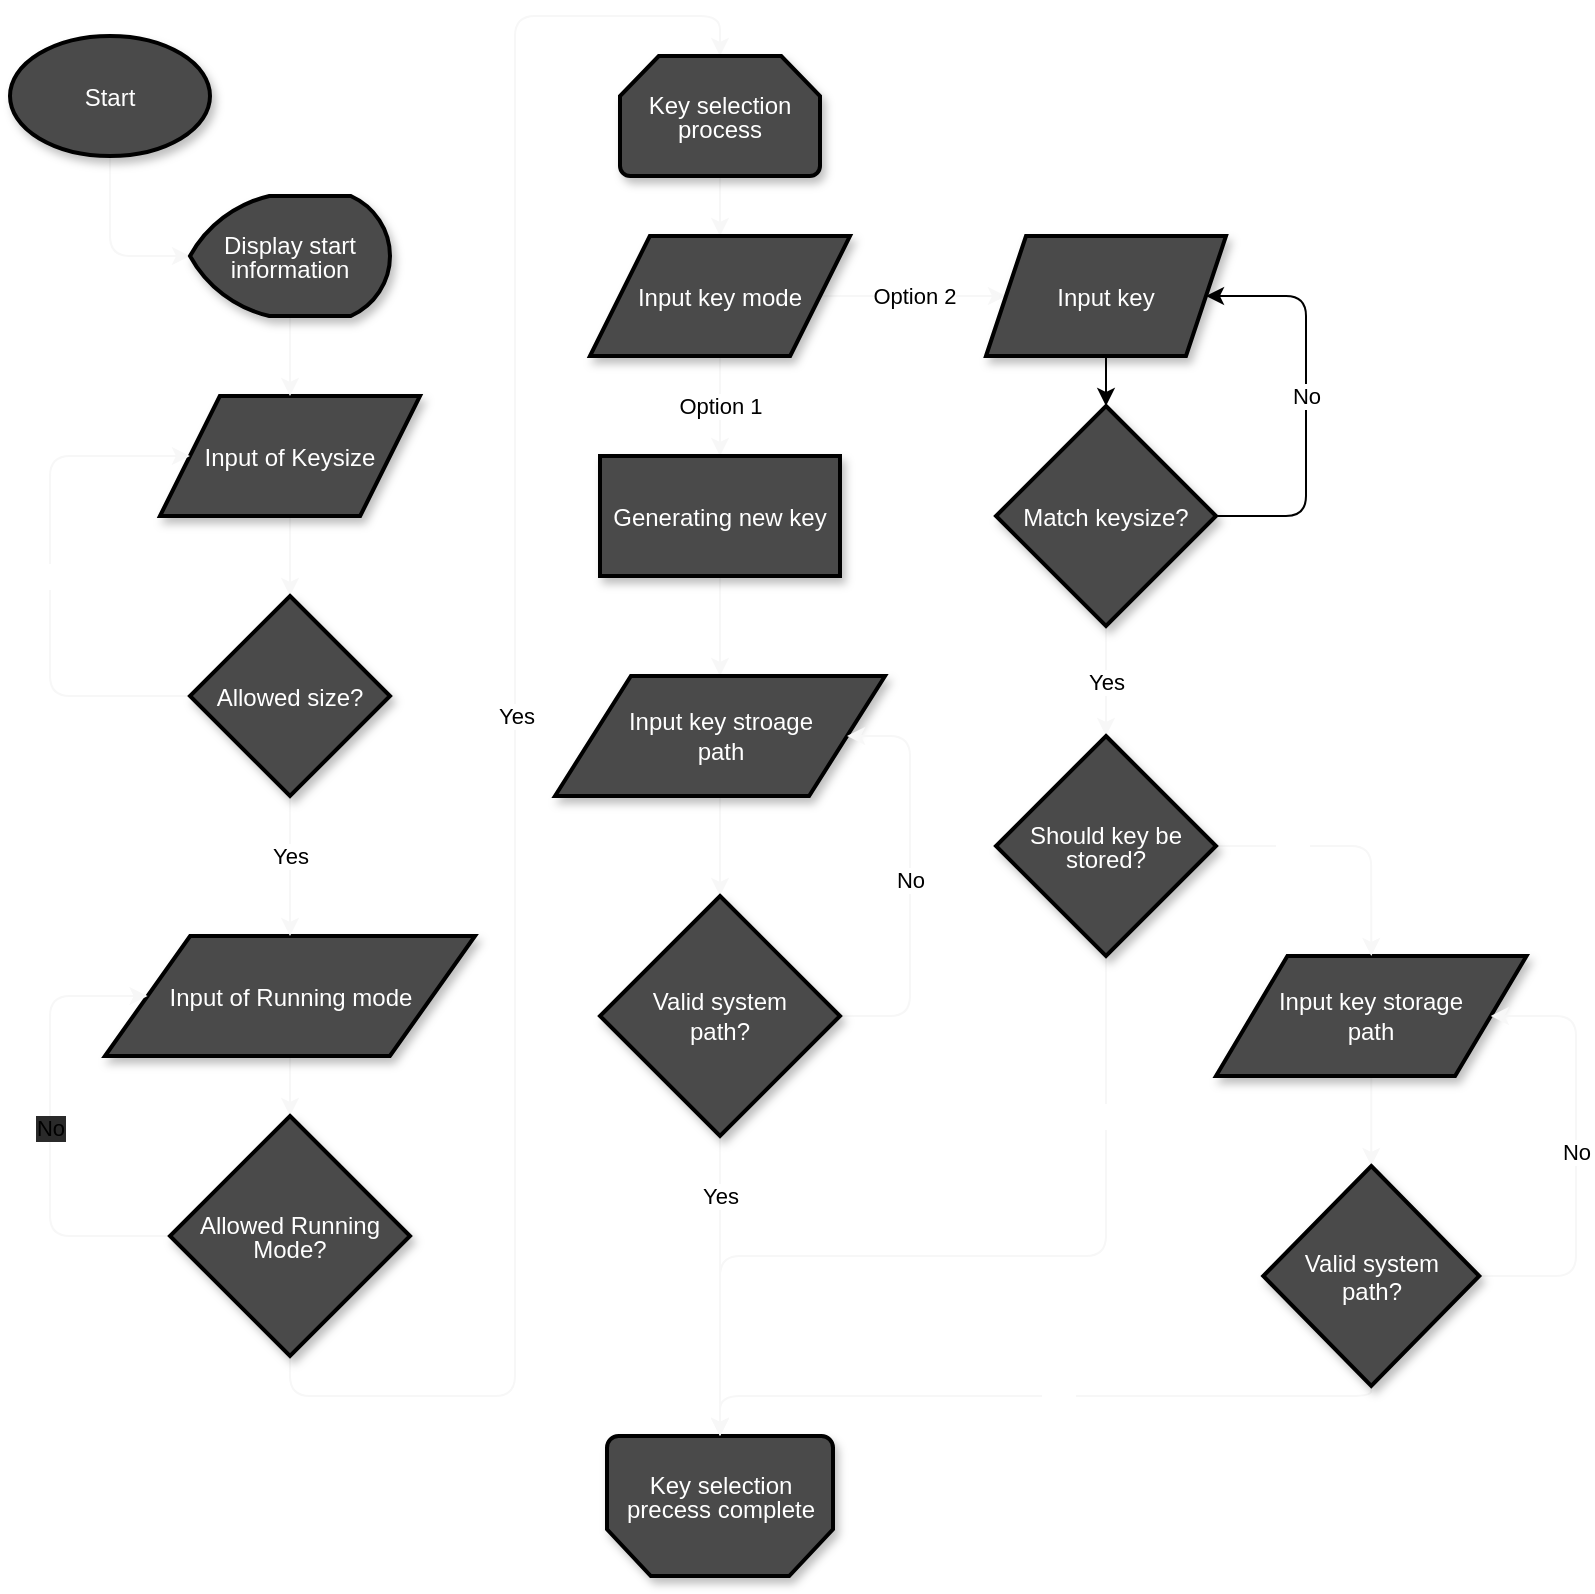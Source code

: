 <mxfile>
    <diagram id="H9m8d8st6nDVXjEdukmi" name="Page-1">
        <mxGraphModel dx="1820" dy="833" grid="1" gridSize="10" guides="1" tooltips="1" connect="1" arrows="1" fold="1" page="0" pageScale="1" pageWidth="827" pageHeight="1169" background="none" math="0" shadow="0">
            <root>
                <mxCell id="0"/>
                <mxCell id="1" parent="0"/>
                <mxCell id="gntVJ8dgjInROj-hFV2t-13" style="edgeStyle=orthogonalEdgeStyle;rounded=1;orthogonalLoop=1;jettySize=auto;html=1;exitX=0.5;exitY=1;exitDx=0;exitDy=0;entryX=0.5;entryY=0;entryDx=0;entryDy=0;entryPerimeter=0;labelBackgroundColor=none;fontColor=default;strokeColor=#F7F7F7;labelBorderColor=none;shadow=0;sketch=0;" parent="1" source="gntVJ8dgjInROj-hFV2t-1" target="gntVJ8dgjInROj-hFV2t-12" edge="1">
                    <mxGeometry relative="1" as="geometry"/>
                </mxCell>
                <mxCell id="gntVJ8dgjInROj-hFV2t-1" value="&lt;p style=&quot;line-height: 1;&quot;&gt;Input of Keysize&lt;/p&gt;" style="shape=parallelogram;html=1;strokeWidth=2;perimeter=parallelogramPerimeter;whiteSpace=wrap;rounded=0;arcSize=12;size=0.23;labelBackgroundColor=none;fontColor=#FFFFFF;fillColor=#4A4A4A;labelBorderColor=none;shadow=1;" parent="1" vertex="1">
                    <mxGeometry x="87" y="200" width="130" height="60" as="geometry"/>
                </mxCell>
                <mxCell id="gntVJ8dgjInROj-hFV2t-6" style="edgeStyle=orthogonalEdgeStyle;rounded=1;orthogonalLoop=1;jettySize=auto;html=1;exitX=0.5;exitY=1;exitDx=0;exitDy=0;exitPerimeter=0;entryX=0;entryY=0.5;entryDx=0;entryDy=0;entryPerimeter=0;labelBackgroundColor=none;fontColor=default;strokeColor=#F7F7F7;labelBorderColor=none;shadow=0;sketch=0;" parent="1" source="gntVJ8dgjInROj-hFV2t-3" target="gntVJ8dgjInROj-hFV2t-5" edge="1">
                    <mxGeometry relative="1" as="geometry"/>
                </mxCell>
                <mxCell id="gntVJ8dgjInROj-hFV2t-3" value="&lt;p style=&quot;line-height: 1;&quot;&gt;Start&lt;/p&gt;" style="strokeWidth=2;html=1;shape=mxgraph.flowchart.start_1;whiteSpace=wrap;rounded=0;labelBackgroundColor=none;fontColor=#FFFFFF;fillColor=#4A4A4A;labelBorderColor=none;shadow=1;" parent="1" vertex="1">
                    <mxGeometry x="12" y="20" width="100" height="60" as="geometry"/>
                </mxCell>
                <mxCell id="gntVJ8dgjInROj-hFV2t-7" value="" style="edgeStyle=orthogonalEdgeStyle;rounded=1;orthogonalLoop=1;jettySize=auto;html=1;labelBackgroundColor=none;fontColor=default;strokeColor=#F7F7F7;labelBorderColor=none;shadow=0;sketch=0;" parent="1" source="gntVJ8dgjInROj-hFV2t-5" target="gntVJ8dgjInROj-hFV2t-1" edge="1">
                    <mxGeometry relative="1" as="geometry"/>
                </mxCell>
                <mxCell id="gntVJ8dgjInROj-hFV2t-5" value="&lt;p style=&quot;line-height: 1;&quot;&gt;Display start information&lt;/p&gt;" style="strokeWidth=2;html=1;shape=mxgraph.flowchart.display;whiteSpace=wrap;rounded=0;labelBackgroundColor=none;fontColor=#FFFFFF;fillColor=#4A4A4A;labelBorderColor=none;shadow=1;" parent="1" vertex="1">
                    <mxGeometry x="102" y="100" width="100" height="60" as="geometry"/>
                </mxCell>
                <mxCell id="gntVJ8dgjInROj-hFV2t-21" style="edgeStyle=orthogonalEdgeStyle;rounded=1;orthogonalLoop=1;jettySize=auto;html=1;exitX=0.5;exitY=1;exitDx=0;exitDy=0;entryX=0.5;entryY=0;entryDx=0;entryDy=0;entryPerimeter=0;labelBackgroundColor=none;fontColor=default;strokeColor=#F7F7F7;labelBorderColor=none;shadow=0;sketch=0;" parent="1" source="gntVJ8dgjInROj-hFV2t-8" target="gntVJ8dgjInROj-hFV2t-20" edge="1">
                    <mxGeometry relative="1" as="geometry"/>
                </mxCell>
                <mxCell id="gntVJ8dgjInROj-hFV2t-8" value="&lt;p style=&quot;line-height: 1;&quot;&gt;Input of Running mode&lt;/p&gt;" style="shape=parallelogram;html=1;strokeWidth=2;perimeter=parallelogramPerimeter;whiteSpace=wrap;rounded=0;arcSize=12;size=0.23;labelBackgroundColor=none;fontColor=#FFFFFF;fillColor=#4A4A4A;labelBorderColor=none;shadow=1;" parent="1" vertex="1">
                    <mxGeometry x="59.5" y="470" width="185" height="60" as="geometry"/>
                </mxCell>
                <mxCell id="gntVJ8dgjInROj-hFV2t-17" style="edgeStyle=orthogonalEdgeStyle;rounded=1;orthogonalLoop=1;jettySize=auto;html=1;exitX=0;exitY=0.5;exitDx=0;exitDy=0;exitPerimeter=0;entryX=0;entryY=0.5;entryDx=0;entryDy=0;labelBackgroundColor=none;fontColor=default;strokeColor=#F7F7F7;labelBorderColor=none;shadow=0;sketch=0;" parent="1" source="gntVJ8dgjInROj-hFV2t-12" target="gntVJ8dgjInROj-hFV2t-1" edge="1">
                    <mxGeometry relative="1" as="geometry">
                        <Array as="points">
                            <mxPoint x="32" y="350"/>
                            <mxPoint x="32" y="230"/>
                        </Array>
                    </mxGeometry>
                </mxCell>
                <mxCell id="gntVJ8dgjInROj-hFV2t-18" value="No" style="edgeLabel;html=1;align=center;verticalAlign=middle;resizable=0;points=[];rounded=0;labelBackgroundColor=default;fontColor=#FFFFFF;" parent="gntVJ8dgjInROj-hFV2t-17" vertex="1" connectable="0">
                    <mxGeometry x="0.123" relative="1" as="geometry">
                        <mxPoint y="16" as="offset"/>
                    </mxGeometry>
                </mxCell>
                <mxCell id="gntVJ8dgjInROj-hFV2t-19" value="Yes" style="edgeStyle=orthogonalEdgeStyle;rounded=1;orthogonalLoop=1;jettySize=auto;html=1;exitX=0.5;exitY=1;exitDx=0;exitDy=0;exitPerimeter=0;entryX=0.5;entryY=0;entryDx=0;entryDy=0;labelBackgroundColor=default;fontColor=default;strokeColor=#F7F7F7;labelBorderColor=none;shadow=0;sketch=0;" parent="1" source="gntVJ8dgjInROj-hFV2t-12" target="gntVJ8dgjInROj-hFV2t-8" edge="1">
                    <mxGeometry x="-0.143" relative="1" as="geometry">
                        <Array as="points">
                            <mxPoint x="152" y="430"/>
                            <mxPoint x="152" y="430"/>
                        </Array>
                        <mxPoint as="offset"/>
                    </mxGeometry>
                </mxCell>
                <mxCell id="gntVJ8dgjInROj-hFV2t-12" value="&lt;p style=&quot;line-height: 1;&quot;&gt;Allowed size?&lt;/p&gt;" style="strokeWidth=2;html=1;shape=mxgraph.flowchart.decision;whiteSpace=wrap;rounded=0;labelBackgroundColor=none;fontColor=#FFFFFF;fillColor=#4A4A4A;labelBorderColor=none;shadow=1;" parent="1" vertex="1">
                    <mxGeometry x="102" y="300" width="100" height="100" as="geometry"/>
                </mxCell>
                <mxCell id="gntVJ8dgjInROj-hFV2t-22" value="No" style="edgeStyle=orthogonalEdgeStyle;rounded=1;orthogonalLoop=1;jettySize=auto;html=1;exitX=0;exitY=0.5;exitDx=0;exitDy=0;exitPerimeter=0;entryX=0;entryY=0.5;entryDx=0;entryDy=0;labelBackgroundColor=#2A2A2A;fontColor=default;strokeColor=#F7F7F7;labelBorderColor=none;shadow=0;sketch=0;" parent="1" source="gntVJ8dgjInROj-hFV2t-20" target="gntVJ8dgjInROj-hFV2t-8" edge="1">
                    <mxGeometry relative="1" as="geometry">
                        <Array as="points">
                            <mxPoint x="32" y="620"/>
                            <mxPoint x="32" y="500"/>
                        </Array>
                    </mxGeometry>
                </mxCell>
                <mxCell id="gntVJ8dgjInROj-hFV2t-23" value="Yes" style="edgeStyle=orthogonalEdgeStyle;rounded=1;orthogonalLoop=1;jettySize=auto;html=1;exitX=0.5;exitY=1;exitDx=0;exitDy=0;exitPerimeter=0;entryX=0.5;entryY=0;entryDx=0;entryDy=0;entryPerimeter=0;strokeColor=#F7F7F7;labelBackgroundColor=default;fontColor=default;labelBorderColor=none;shadow=0;sketch=0;" parent="1" source="gntVJ8dgjInROj-hFV2t-20" target="gntVJ8dgjInROj-hFV2t-24" edge="1">
                    <mxGeometry relative="1" as="geometry">
                        <mxPoint x="152" y="750" as="targetPoint"/>
                    </mxGeometry>
                </mxCell>
                <mxCell id="gntVJ8dgjInROj-hFV2t-20" value="&lt;p style=&quot;line-height: 1;&quot;&gt;Allowed Running Mode?&lt;/p&gt;" style="strokeWidth=2;html=1;shape=mxgraph.flowchart.decision;whiteSpace=wrap;rounded=0;labelBackgroundColor=none;fontColor=#FFFFFF;fillColor=#4A4A4A;labelBorderColor=none;shadow=1;" parent="1" vertex="1">
                    <mxGeometry x="92" y="560" width="120" height="120" as="geometry"/>
                </mxCell>
                <mxCell id="blQwZ5daZIb1DBa3NWW6-3" style="edgeStyle=orthogonalEdgeStyle;rounded=1;orthogonalLoop=1;jettySize=auto;html=1;exitX=0.5;exitY=1;exitDx=0;exitDy=0;exitPerimeter=0;entryX=0.5;entryY=0;entryDx=0;entryDy=0;labelBackgroundColor=none;fontColor=default;strokeColor=#F7F7F7;labelBorderColor=none;shadow=0;sketch=0;" parent="1" source="gntVJ8dgjInROj-hFV2t-24" target="blQwZ5daZIb1DBa3NWW6-2" edge="1">
                    <mxGeometry relative="1" as="geometry"/>
                </mxCell>
                <mxCell id="gntVJ8dgjInROj-hFV2t-24" value="&lt;p style=&quot;line-height: 1;&quot;&gt;Key selection process&lt;/p&gt;" style="strokeWidth=2;html=1;shape=mxgraph.flowchart.loop_limit;whiteSpace=wrap;rounded=0;labelBackgroundColor=none;fontColor=#FFFFFF;fillColor=#4A4A4A;labelBorderColor=none;shadow=1;" parent="1" vertex="1">
                    <mxGeometry x="317" y="30" width="100" height="60" as="geometry"/>
                </mxCell>
                <mxCell id="blQwZ5daZIb1DBa3NWW6-7" value="Option 1" style="edgeStyle=orthogonalEdgeStyle;rounded=1;orthogonalLoop=1;jettySize=auto;html=1;labelBackgroundColor=default;fontColor=default;strokeColor=#F7F7F7;labelBorderColor=none;shadow=0;sketch=0;" parent="1" source="blQwZ5daZIb1DBa3NWW6-2" target="blQwZ5daZIb1DBa3NWW6-6" edge="1">
                    <mxGeometry relative="1" as="geometry">
                        <Array as="points">
                            <mxPoint x="367" y="200"/>
                            <mxPoint x="367" y="200"/>
                        </Array>
                    </mxGeometry>
                </mxCell>
                <mxCell id="blQwZ5daZIb1DBa3NWW6-9" value="Option 2" style="edgeStyle=orthogonalEdgeStyle;rounded=1;orthogonalLoop=1;jettySize=auto;html=1;entryX=0;entryY=0.5;entryDx=0;entryDy=0;labelBackgroundColor=default;fontColor=default;strokeColor=#F7F7F7;labelBorderColor=none;shadow=0;sketch=0;" parent="1" source="blQwZ5daZIb1DBa3NWW6-2" target="blQwZ5daZIb1DBa3NWW6-10" edge="1">
                    <mxGeometry relative="1" as="geometry">
                        <mxPoint x="517" y="150" as="targetPoint"/>
                    </mxGeometry>
                </mxCell>
                <mxCell id="blQwZ5daZIb1DBa3NWW6-2" value="&lt;p style=&quot;line-height: 1;&quot;&gt;Input key mode&lt;/p&gt;" style="shape=parallelogram;html=1;strokeWidth=2;perimeter=parallelogramPerimeter;whiteSpace=wrap;rounded=0;arcSize=12;size=0.23;labelBackgroundColor=none;fontColor=#FFFFFF;fillColor=#4A4A4A;labelBorderColor=none;shadow=1;" parent="1" vertex="1">
                    <mxGeometry x="302" y="120" width="130" height="60" as="geometry"/>
                </mxCell>
                <mxCell id="blQwZ5daZIb1DBa3NWW6-26" style="edgeStyle=orthogonalEdgeStyle;rounded=1;orthogonalLoop=1;jettySize=auto;html=1;exitX=0.5;exitY=1;exitDx=0;exitDy=0;entryX=0.5;entryY=0;entryDx=0;entryDy=0;labelBackgroundColor=none;fontColor=default;strokeColor=#F7F7F7;labelBorderColor=none;shadow=0;sketch=0;" parent="1" source="blQwZ5daZIb1DBa3NWW6-6" target="blQwZ5daZIb1DBa3NWW6-17" edge="1">
                    <mxGeometry relative="1" as="geometry"/>
                </mxCell>
                <mxCell id="blQwZ5daZIb1DBa3NWW6-6" value="&lt;p style=&quot;line-height: 1;&quot;&gt;Generating new key&lt;/p&gt;" style="whiteSpace=wrap;html=1;strokeWidth=2;rounded=0;arcSize=12;labelBackgroundColor=none;fontColor=#FFFFFF;fillColor=#4A4A4A;labelBorderColor=none;shadow=1;" parent="1" vertex="1">
                    <mxGeometry x="307" y="230" width="120" height="60" as="geometry"/>
                </mxCell>
                <mxCell id="blQwZ5daZIb1DBa3NWW6-13" style="edgeStyle=orthogonalEdgeStyle;rounded=0;orthogonalLoop=1;jettySize=auto;html=1;exitX=0.5;exitY=1;exitDx=0;exitDy=0;entryX=0.5;entryY=0;entryDx=0;entryDy=0;entryPerimeter=0;labelBackgroundColor=none;fontColor=#FFFFFF;" parent="1" source="blQwZ5daZIb1DBa3NWW6-10" target="blQwZ5daZIb1DBa3NWW6-12" edge="1">
                    <mxGeometry relative="1" as="geometry"/>
                </mxCell>
                <mxCell id="blQwZ5daZIb1DBa3NWW6-10" value="&lt;p style=&quot;line-height: 1;&quot;&gt;Input key&lt;/p&gt;" style="shape=parallelogram;perimeter=parallelogramPerimeter;whiteSpace=wrap;html=1;fixedSize=1;strokeWidth=2;rounded=0;arcSize=12;labelBackgroundColor=none;fontColor=#FFFFFF;fillColor=#4A4A4A;labelBorderColor=none;shadow=1;" parent="1" vertex="1">
                    <mxGeometry x="500" y="120" width="120" height="60" as="geometry"/>
                </mxCell>
                <mxCell id="blQwZ5daZIb1DBa3NWW6-14" value="No" style="edgeStyle=orthogonalEdgeStyle;rounded=1;orthogonalLoop=1;jettySize=auto;exitX=1;exitY=0.5;exitDx=0;exitDy=0;exitPerimeter=0;entryX=1;entryY=0.5;entryDx=0;entryDy=0;labelBackgroundColor=default;fontColor=default;strokeColor=default;labelBorderColor=none;shadow=0;sketch=0;jumpStyle=none;html=1;" parent="1" source="blQwZ5daZIb1DBa3NWW6-12" target="blQwZ5daZIb1DBa3NWW6-10" edge="1">
                    <mxGeometry x="0.024" relative="1" as="geometry">
                        <mxPoint x="680" y="260" as="targetPoint"/>
                        <Array as="points">
                            <mxPoint x="660" y="260"/>
                            <mxPoint x="660" y="150"/>
                        </Array>
                        <mxPoint as="offset"/>
                    </mxGeometry>
                </mxCell>
                <mxCell id="blQwZ5daZIb1DBa3NWW6-34" value="Yes" style="edgeStyle=orthogonalEdgeStyle;rounded=1;orthogonalLoop=1;jettySize=auto;html=1;exitX=0.5;exitY=1;exitDx=0;exitDy=0;exitPerimeter=0;entryX=0.5;entryY=0;entryDx=0;entryDy=0;entryPerimeter=0;labelBackgroundColor=default;fontColor=default;strokeColor=#F7F7F7;labelBorderColor=none;shadow=0;sketch=0;" parent="1" source="blQwZ5daZIb1DBa3NWW6-12" target="blQwZ5daZIb1DBa3NWW6-33" edge="1">
                    <mxGeometry relative="1" as="geometry"/>
                </mxCell>
                <mxCell id="blQwZ5daZIb1DBa3NWW6-12" value="&lt;p style=&quot;line-height: 1;&quot;&gt;Match keysize?&lt;/p&gt;" style="strokeWidth=2;html=1;shape=mxgraph.flowchart.decision;whiteSpace=wrap;rounded=0;labelBackgroundColor=none;fontColor=#FFFFFF;fillColor=#4A4A4A;labelBorderColor=none;shadow=1;" parent="1" vertex="1">
                    <mxGeometry x="505" y="205" width="110" height="110" as="geometry"/>
                </mxCell>
                <mxCell id="blQwZ5daZIb1DBa3NWW6-28" style="edgeStyle=orthogonalEdgeStyle;rounded=1;orthogonalLoop=1;jettySize=auto;html=1;exitX=0.5;exitY=1;exitDx=0;exitDy=0;entryX=0.5;entryY=0;entryDx=0;entryDy=0;entryPerimeter=0;labelBackgroundColor=none;fontColor=default;strokeColor=#F7F7F7;labelBorderColor=none;shadow=0;sketch=0;" parent="1" source="blQwZ5daZIb1DBa3NWW6-17" target="blQwZ5daZIb1DBa3NWW6-27" edge="1">
                    <mxGeometry relative="1" as="geometry"/>
                </mxCell>
                <mxCell id="blQwZ5daZIb1DBa3NWW6-17" value="&lt;p style=&quot;line-height: 1;&quot;&gt;&lt;/p&gt;&lt;div&gt;Input key stroage &lt;br&gt;&lt;/div&gt;&lt;div&gt;path&lt;/div&gt;&lt;p&gt;&lt;/p&gt;" style="shape=parallelogram;html=1;strokeWidth=2;perimeter=parallelogramPerimeter;whiteSpace=wrap;rounded=0;arcSize=12;size=0.23;labelBackgroundColor=none;fontColor=#FFFFFF;fillColor=#4A4A4A;labelBorderColor=none;shadow=1;" parent="1" vertex="1">
                    <mxGeometry x="284.5" y="340" width="165" height="60" as="geometry"/>
                </mxCell>
                <mxCell id="blQwZ5daZIb1DBa3NWW6-38" style="edgeStyle=orthogonalEdgeStyle;rounded=1;orthogonalLoop=1;jettySize=auto;html=1;exitX=0.5;exitY=1;exitDx=0;exitDy=0;entryX=0.5;entryY=0;entryDx=0;entryDy=0;entryPerimeter=0;labelBackgroundColor=none;fontColor=default;strokeColor=#F7F7F7;labelBorderColor=none;shadow=0;sketch=0;" parent="1" source="blQwZ5daZIb1DBa3NWW6-25" target="blQwZ5daZIb1DBa3NWW6-37" edge="1">
                    <mxGeometry relative="1" as="geometry"/>
                </mxCell>
                <mxCell id="blQwZ5daZIb1DBa3NWW6-25" value="&lt;p style=&quot;line-height: 1;&quot;&gt;&lt;/p&gt;&lt;div&gt;Input key storage &lt;br&gt;&lt;/div&gt;&lt;div&gt;path &lt;/div&gt;&lt;p&gt;&lt;/p&gt;" style="shape=parallelogram;html=1;strokeWidth=2;perimeter=parallelogramPerimeter;whiteSpace=wrap;rounded=0;arcSize=12;size=0.23;labelBackgroundColor=none;fontColor=#FFFFFF;fillColor=#4A4A4A;labelBorderColor=none;shadow=1;" parent="1" vertex="1">
                    <mxGeometry x="615" y="480" width="155.25" height="60" as="geometry"/>
                </mxCell>
                <mxCell id="blQwZ5daZIb1DBa3NWW6-29" value="No" style="edgeStyle=orthogonalEdgeStyle;rounded=1;orthogonalLoop=1;jettySize=auto;html=1;exitX=1;exitY=0.5;exitDx=0;exitDy=0;exitPerimeter=0;entryX=1;entryY=0.5;entryDx=0;entryDy=0;labelBackgroundColor=default;fontColor=default;strokeColor=#F7F7F7;labelBorderColor=none;shadow=0;sketch=0;" parent="1" source="blQwZ5daZIb1DBa3NWW6-27" target="blQwZ5daZIb1DBa3NWW6-17" edge="1">
                    <mxGeometry relative="1" as="geometry">
                        <Array as="points">
                            <mxPoint x="462" y="510"/>
                            <mxPoint x="462" y="370"/>
                        </Array>
                    </mxGeometry>
                </mxCell>
                <mxCell id="blQwZ5daZIb1DBa3NWW6-31" style="edgeStyle=orthogonalEdgeStyle;rounded=1;orthogonalLoop=1;jettySize=auto;html=1;exitX=0.5;exitY=1;exitDx=0;exitDy=0;exitPerimeter=0;entryX=0.5;entryY=1;entryDx=0;entryDy=0;entryPerimeter=0;labelBackgroundColor=none;fontColor=default;strokeColor=#F7F7F7;labelBorderColor=none;shadow=0;sketch=0;" parent="1" source="blQwZ5daZIb1DBa3NWW6-27" target="blQwZ5daZIb1DBa3NWW6-30" edge="1">
                    <mxGeometry relative="1" as="geometry"/>
                </mxCell>
                <mxCell id="blQwZ5daZIb1DBa3NWW6-27" value="&lt;p style=&quot;line-height: 1.1;&quot;&gt;&lt;/p&gt;&lt;div&gt;Valid system &lt;br&gt;&lt;/div&gt;&lt;div&gt;path?&lt;/div&gt;&lt;p&gt;&lt;/p&gt;" style="strokeWidth=2;html=1;shape=mxgraph.flowchart.decision;whiteSpace=wrap;rounded=0;labelBackgroundColor=none;fontColor=#FFFFFF;fillColor=#4A4A4A;labelBorderColor=none;shadow=1;" parent="1" vertex="1">
                    <mxGeometry x="307" y="450" width="120" height="120" as="geometry"/>
                </mxCell>
                <mxCell id="blQwZ5daZIb1DBa3NWW6-30" value="&lt;p style=&quot;line-height: 1;&quot;&gt;Key selection precess complete&lt;/p&gt;" style="strokeWidth=2;html=1;shape=mxgraph.flowchart.loop_limit;whiteSpace=wrap;rotation=0;horizontal=1;verticalAlign=top;flipV=1;rounded=0;labelBackgroundColor=none;fontColor=#FFFFFF;fillColor=#4A4A4A;labelBorderColor=none;shadow=1;" parent="1" vertex="1">
                    <mxGeometry x="310.5" y="720" width="113" height="70" as="geometry"/>
                </mxCell>
                <mxCell id="blQwZ5daZIb1DBa3NWW6-35" style="edgeStyle=orthogonalEdgeStyle;rounded=1;orthogonalLoop=1;jettySize=auto;html=1;exitX=1;exitY=0.5;exitDx=0;exitDy=0;exitPerimeter=0;entryX=0.5;entryY=0;entryDx=0;entryDy=0;labelBackgroundColor=none;fontColor=default;strokeColor=#F7F7F7;labelBorderColor=none;shadow=0;sketch=0;" parent="1" source="blQwZ5daZIb1DBa3NWW6-33" target="blQwZ5daZIb1DBa3NWW6-25" edge="1">
                    <mxGeometry relative="1" as="geometry"/>
                </mxCell>
                <mxCell id="blQwZ5daZIb1DBa3NWW6-36" value="Yes" style="edgeLabel;html=1;align=center;verticalAlign=middle;resizable=0;points=[];rounded=0;labelBackgroundColor=default;fontColor=#FFFFFF;" parent="blQwZ5daZIb1DBa3NWW6-35" vertex="1" connectable="0">
                    <mxGeometry x="-0.286" y="-4" relative="1" as="geometry">
                        <mxPoint x="-10" y="-5" as="offset"/>
                    </mxGeometry>
                </mxCell>
                <mxCell id="blQwZ5daZIb1DBa3NWW6-42" value="Yes" style="edgeStyle=orthogonalEdgeStyle;rounded=1;orthogonalLoop=1;jettySize=auto;html=1;exitX=0.5;exitY=1;exitDx=0;exitDy=0;exitPerimeter=0;entryX=0.5;entryY=1;entryDx=0;entryDy=0;entryPerimeter=0;labelBackgroundColor=default;fontColor=default;strokeColor=#F7F7F7;labelBorderColor=none;shadow=0;sketch=0;" parent="1" source="blQwZ5daZIb1DBa3NWW6-33" target="blQwZ5daZIb1DBa3NWW6-30" edge="1">
                    <mxGeometry x="0.584" y="-30" relative="1" as="geometry">
                        <Array as="points">
                            <mxPoint x="560" y="630"/>
                            <mxPoint x="367" y="630"/>
                        </Array>
                        <mxPoint x="30" y="-30" as="offset"/>
                    </mxGeometry>
                </mxCell>
                <mxCell id="blQwZ5daZIb1DBa3NWW6-43" value="No" style="edgeLabel;html=1;align=center;verticalAlign=middle;resizable=0;points=[];rounded=0;labelBackgroundColor=default;fontColor=#FFFFFF;" parent="blQwZ5daZIb1DBa3NWW6-42" vertex="1" connectable="0">
                    <mxGeometry x="-0.007" relative="1" as="geometry">
                        <mxPoint x="65" y="-70" as="offset"/>
                    </mxGeometry>
                </mxCell>
                <mxCell id="blQwZ5daZIb1DBa3NWW6-33" value="&lt;p style=&quot;line-height: 1;&quot;&gt;Should key be stored?&lt;/p&gt;" style="strokeWidth=2;html=1;shape=mxgraph.flowchart.decision;whiteSpace=wrap;rounded=0;labelBackgroundColor=none;fontColor=#FFFFFF;fillColor=#4A4A4A;labelBorderColor=none;shadow=1;" parent="1" vertex="1">
                    <mxGeometry x="505" y="370" width="110" height="110" as="geometry"/>
                </mxCell>
                <mxCell id="blQwZ5daZIb1DBa3NWW6-39" value="No" style="edgeStyle=orthogonalEdgeStyle;rounded=1;orthogonalLoop=1;jettySize=auto;html=1;exitX=1;exitY=0.5;exitDx=0;exitDy=0;exitPerimeter=0;entryX=1;entryY=0.5;entryDx=0;entryDy=0;labelBackgroundColor=default;fontColor=default;strokeColor=#F7F7F7;labelBorderColor=none;shadow=0;sketch=0;" parent="1" source="blQwZ5daZIb1DBa3NWW6-37" target="blQwZ5daZIb1DBa3NWW6-25" edge="1">
                    <mxGeometry relative="1" as="geometry">
                        <Array as="points">
                            <mxPoint x="795" y="640"/>
                            <mxPoint x="795" y="510"/>
                        </Array>
                    </mxGeometry>
                </mxCell>
                <mxCell id="blQwZ5daZIb1DBa3NWW6-40" style="edgeStyle=orthogonalEdgeStyle;rounded=1;orthogonalLoop=1;jettySize=auto;html=1;exitX=0.5;exitY=1;exitDx=0;exitDy=0;exitPerimeter=0;entryX=0.5;entryY=1;entryDx=0;entryDy=0;entryPerimeter=0;labelBackgroundColor=none;fontColor=default;strokeColor=#F7F7F7;labelBorderColor=none;shadow=0;sketch=0;" parent="1" source="blQwZ5daZIb1DBa3NWW6-37" target="blQwZ5daZIb1DBa3NWW6-30" edge="1">
                    <mxGeometry relative="1" as="geometry">
                        <Array as="points">
                            <mxPoint x="693" y="700"/>
                            <mxPoint x="367" y="700"/>
                        </Array>
                    </mxGeometry>
                </mxCell>
                <mxCell id="blQwZ5daZIb1DBa3NWW6-41" value="Yes" style="edgeLabel;html=1;align=center;verticalAlign=middle;resizable=0;points=[];rounded=0;labelBackgroundColor=default;fontColor=#FFFFFF;" parent="blQwZ5daZIb1DBa3NWW6-40" vertex="1" connectable="0">
                    <mxGeometry x="-0.269" relative="1" as="geometry">
                        <mxPoint x="-34" y="-1" as="offset"/>
                    </mxGeometry>
                </mxCell>
                <mxCell id="blQwZ5daZIb1DBa3NWW6-37" value="&lt;div&gt;Valid system&lt;/div&gt;&lt;div style=&quot;line-height: 1;&quot;&gt;path?&lt;/div&gt;" style="strokeWidth=2;html=1;shape=mxgraph.flowchart.decision;whiteSpace=wrap;rounded=0;labelBackgroundColor=none;fontColor=#FFFFFF;fillColor=#4A4A4A;labelBorderColor=none;shadow=1;" parent="1" vertex="1">
                    <mxGeometry x="638.63" y="585" width="108" height="110" as="geometry"/>
                </mxCell>
            </root>
        </mxGraphModel>
    </diagram>
</mxfile>